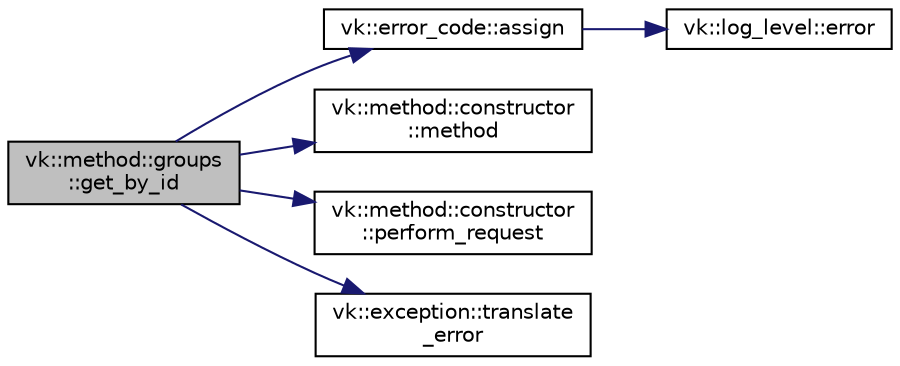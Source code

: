 digraph "vk::method::groups::get_by_id"
{
 // LATEX_PDF_SIZE
  edge [fontname="Helvetica",fontsize="10",labelfontname="Helvetica",labelfontsize="10"];
  node [fontname="Helvetica",fontsize="10",shape=record];
  rankdir="LR";
  Node1 [label="vk::method::groups\l::get_by_id",height=0.2,width=0.4,color="black", fillcolor="grey75", style="filled", fontcolor="black",tooltip=" "];
  Node1 -> Node2 [color="midnightblue",fontsize="10",style="solid",fontname="Helvetica"];
  Node2 [label="vk::error_code::assign",height=0.2,width=0.4,color="black", fillcolor="white", style="filled",URL="$classvk_1_1error__code.html#a965001a151af89aad658b84289809192",tooltip=" "];
  Node2 -> Node3 [color="midnightblue",fontsize="10",style="solid",fontname="Helvetica"];
  Node3 [label="vk::log_level::error",height=0.2,width=0.4,color="black", fillcolor="white", style="filled",URL="$namespacevk_1_1log__level.html#a76e528ce1251ed5c3cbc8f06193faf64",tooltip=" "];
  Node1 -> Node4 [color="midnightblue",fontsize="10",style="solid",fontname="Helvetica"];
  Node4 [label="vk::method::constructor\l::method",height=0.2,width=0.4,color="black", fillcolor="white", style="filled",URL="$classvk_1_1method_1_1constructor.html#a1e1a26a1d5df2f8fe72f2eca9f33f3b3",tooltip=" "];
  Node1 -> Node5 [color="midnightblue",fontsize="10",style="solid",fontname="Helvetica"];
  Node5 [label="vk::method::constructor\l::perform_request",height=0.2,width=0.4,color="black", fillcolor="white", style="filled",URL="$classvk_1_1method_1_1constructor.html#ae51472f567c8cc8141a5a4eb9141f7b8",tooltip=" "];
  Node1 -> Node6 [color="midnightblue",fontsize="10",style="solid",fontname="Helvetica"];
  Node6 [label="vk::exception::translate\l_error",height=0.2,width=0.4,color="black", fillcolor="white", style="filled",URL="$namespacevk_1_1exception.html#afb8d67ac6364eda59c13c148647f8a8c",tooltip=" "];
}
